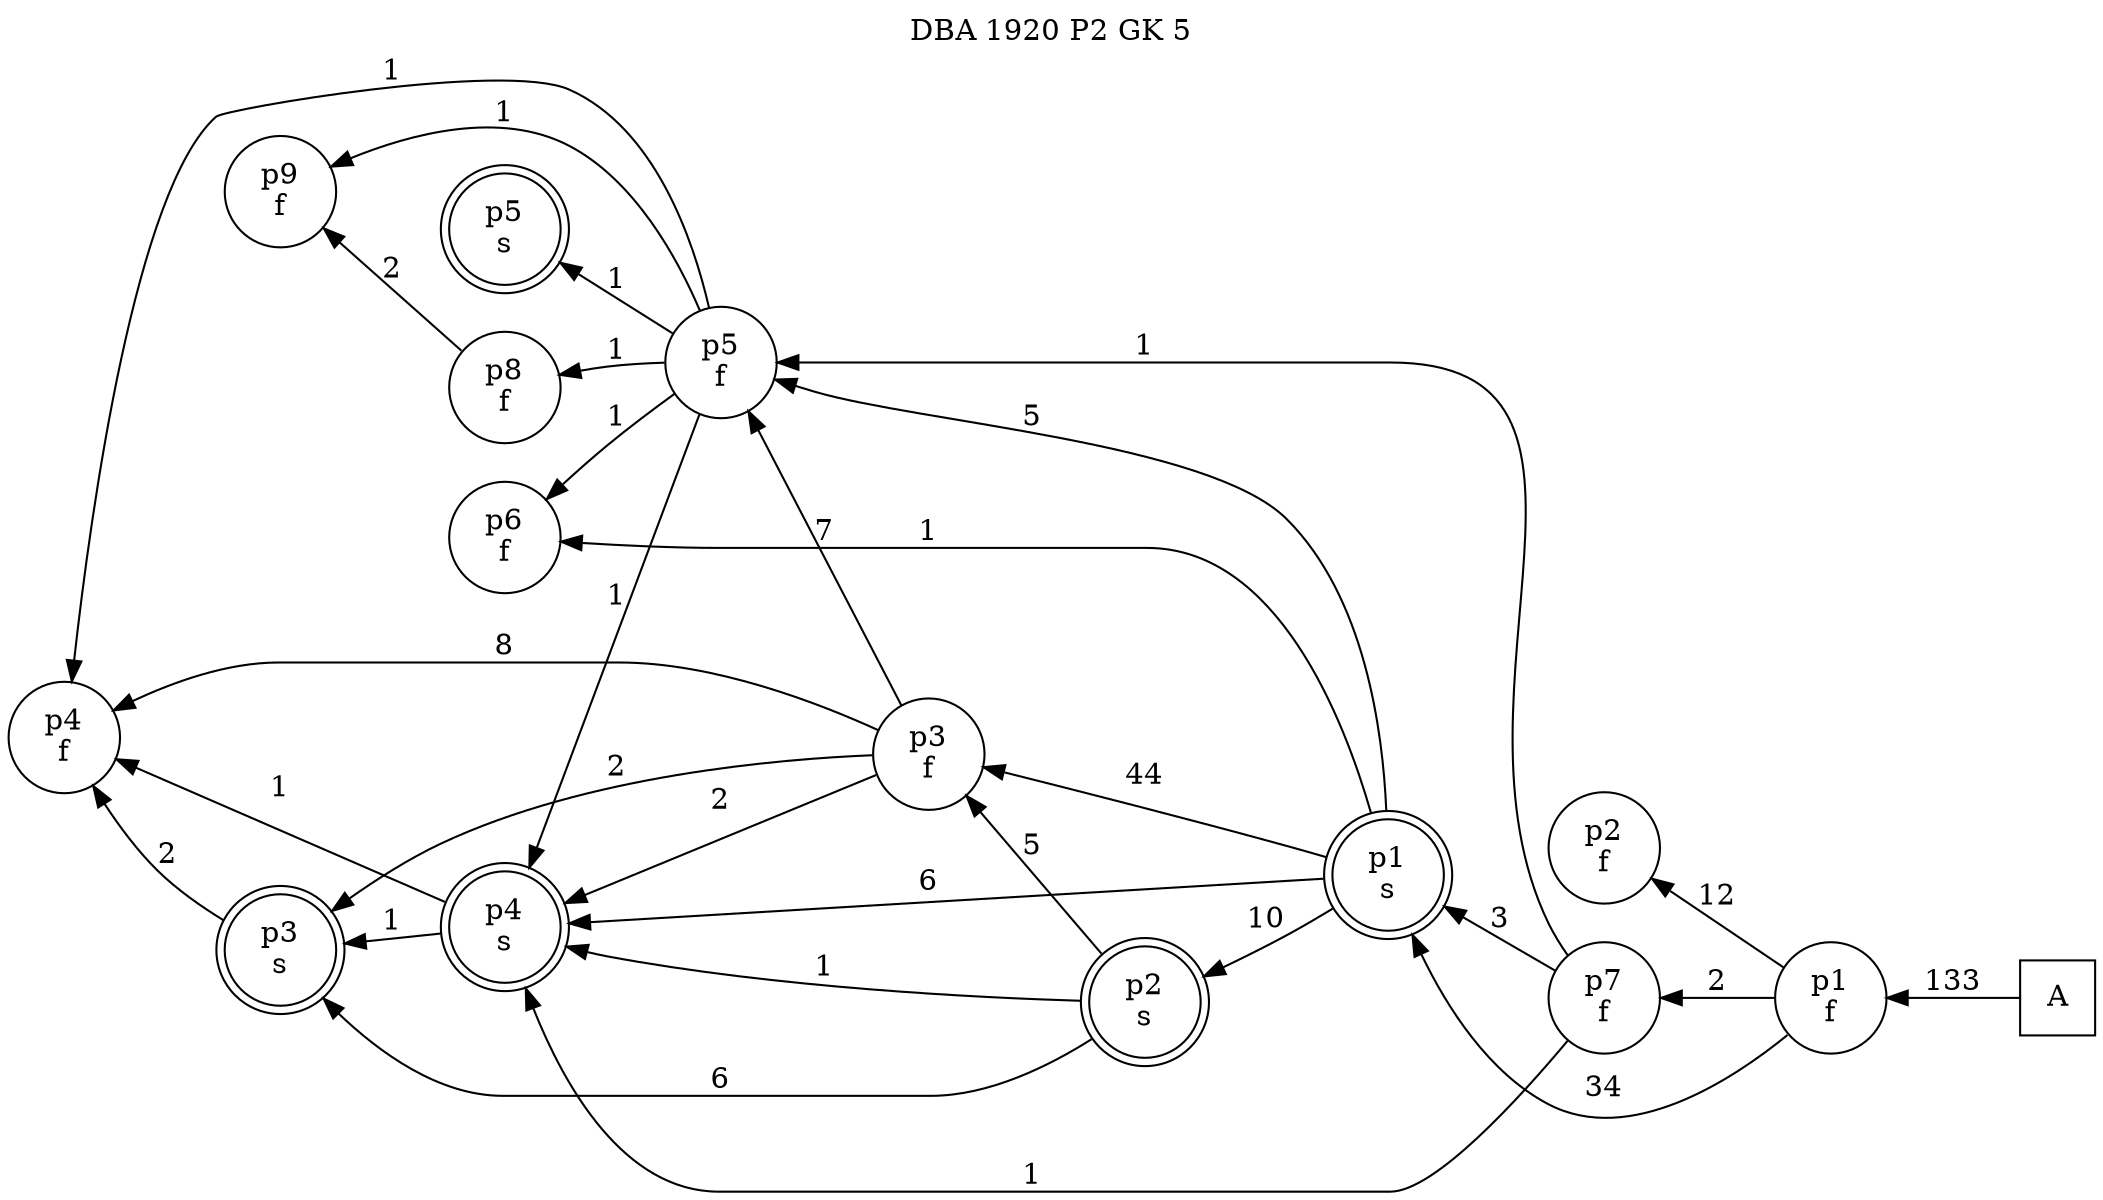 digraph DBA_1920_P2_GK_5_GOOD {
labelloc="tl"
label= " DBA 1920 P2 GK 5 "
rankdir="RL";
"A" [shape="square" label="A"]
"p1_f" [shape="circle" label="p1
f"]
"p2_f" [shape="circle" label="p2
f"]
"p1_s" [shape="doublecircle" label="p1
s"]
"p2_s" [shape="doublecircle" label="p2
s"]
"p3_f" [shape="circle" label="p3
f"]
"p4_f" [shape="circle" label="p4
f"]
"p5_f" [shape="circle" label="p5
f"]
"p4_s" [shape="doublecircle" label="p4
s"]
"p3_s" [shape="doublecircle" label="p3
s"]
"p6_f" [shape="circle" label="p6
f"]
"p7_f" [shape="circle" label="p7
f"]
"p8_f" [shape="circle" label="p8
f"]
"p9_f" [shape="circle" label="p9
f"]
"p5_s" [shape="doublecircle" label="p5
s"]
"A" -> "p1_f" [ label=133]
"p1_f" -> "p2_f" [ label=12]
"p1_f" -> "p1_s" [ label=34]
"p1_f" -> "p7_f" [ label=2]
"p1_s" -> "p2_s" [ label=10]
"p1_s" -> "p3_f" [ label=44]
"p1_s" -> "p5_f" [ label=5]
"p1_s" -> "p4_s" [ label=6]
"p1_s" -> "p6_f" [ label=1]
"p2_s" -> "p3_f" [ label=5]
"p2_s" -> "p4_s" [ label=1]
"p2_s" -> "p3_s" [ label=6]
"p3_f" -> "p4_f" [ label=8]
"p3_f" -> "p5_f" [ label=7]
"p3_f" -> "p4_s" [ label=2]
"p3_f" -> "p3_s" [ label=2]
"p5_f" -> "p4_f" [ label=1]
"p5_f" -> "p4_s" [ label=1]
"p5_f" -> "p6_f" [ label=1]
"p5_f" -> "p8_f" [ label=1]
"p5_f" -> "p9_f" [ label=1]
"p5_f" -> "p5_s" [ label=1]
"p4_s" -> "p4_f" [ label=1]
"p4_s" -> "p3_s" [ label=1]
"p3_s" -> "p4_f" [ label=2]
"p7_f" -> "p1_s" [ label=3]
"p7_f" -> "p5_f" [ label=1]
"p7_f" -> "p4_s" [ label=1]
"p8_f" -> "p9_f" [ label=2]
}
